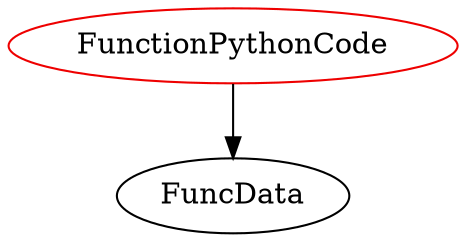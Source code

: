 digraph functionpythoncode{
FunctionPythonCode -> FuncData;
FunctionPythonCode	[shape=oval, color=red2, label="FunctionPythonCode"];
}
